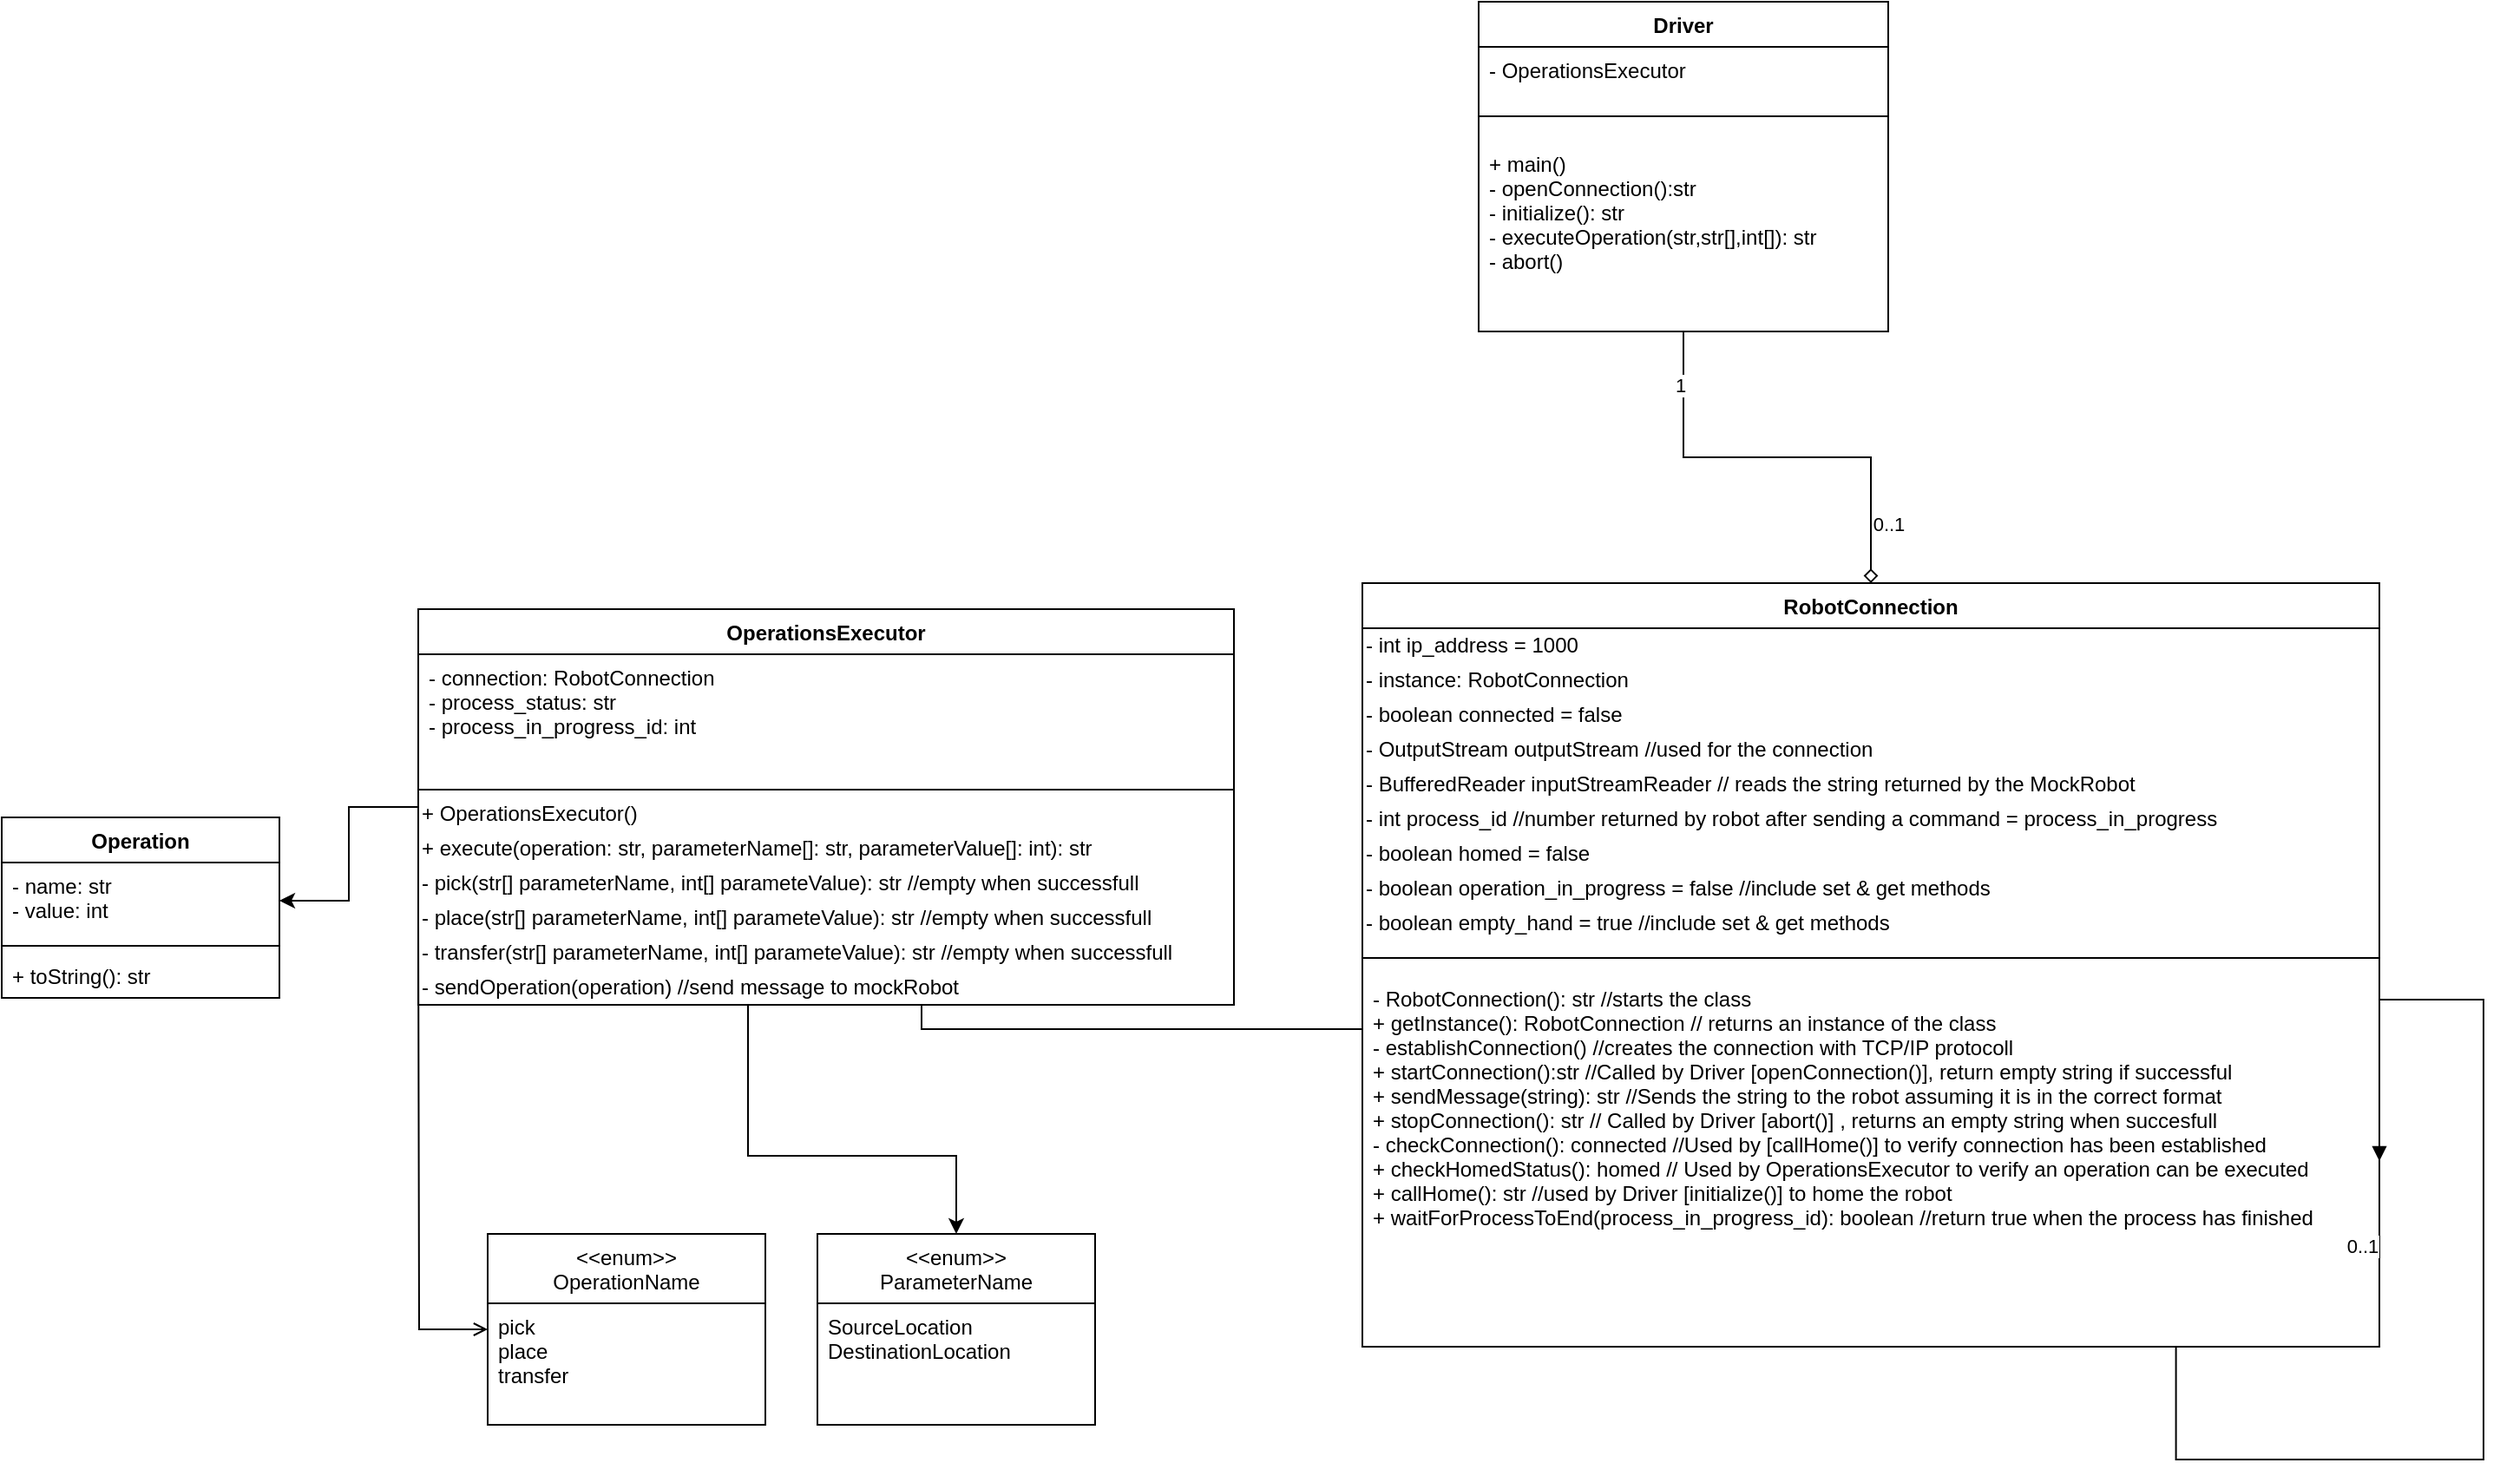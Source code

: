 <mxfile version="14.9.3" type="github">
  <diagram id="bwN6AeMt5tZ8UF1TNSbd" name="Page-1">
    <mxGraphModel dx="2049" dy="1690" grid="1" gridSize="10" guides="1" tooltips="1" connect="1" arrows="0" fold="1" page="1" pageScale="1" pageWidth="827" pageHeight="1169" math="0" shadow="0">
      <root>
        <mxCell id="0" />
        <mxCell id="1" parent="0" />
        <mxCell id="OFoZSoZyWxW7RN4DEDmb-1" value="Driver" style="swimlane;fontStyle=1;align=center;verticalAlign=top;childLayout=stackLayout;horizontal=1;startSize=26;horizontalStack=0;resizeParent=1;resizeParentMax=0;resizeLast=0;collapsible=1;marginBottom=0;" parent="1" vertex="1">
          <mxGeometry x="351" y="-90" width="236" height="190" as="geometry">
            <mxRectangle x="20" y="-150" width="70" height="26" as="alternateBounds" />
          </mxGeometry>
        </mxCell>
        <mxCell id="ZteklEqnGV9etw1wFDza-6" value="- OperationsExecutor" style="text;strokeColor=none;fillColor=none;align=left;verticalAlign=top;spacingLeft=4;spacingRight=4;overflow=hidden;rotatable=0;points=[[0,0.5],[1,0.5]];portConstraint=eastwest;" parent="OFoZSoZyWxW7RN4DEDmb-1" vertex="1">
          <mxGeometry y="26" width="236" height="26" as="geometry" />
        </mxCell>
        <mxCell id="OFoZSoZyWxW7RN4DEDmb-3" value="" style="line;strokeWidth=1;fillColor=none;align=left;verticalAlign=middle;spacingTop=-1;spacingLeft=3;spacingRight=3;rotatable=0;labelPosition=right;points=[];portConstraint=eastwest;" parent="OFoZSoZyWxW7RN4DEDmb-1" vertex="1">
          <mxGeometry y="52" width="236" height="28" as="geometry" />
        </mxCell>
        <mxCell id="OFoZSoZyWxW7RN4DEDmb-4" value="+ main()&#xa;- openConnection():str&#xa;- initialize(): str&#xa;- executeOperation(str,str[],int[]): str&#xa;- abort()&#xa;" style="text;strokeColor=none;fillColor=none;align=left;verticalAlign=top;spacingLeft=4;spacingRight=4;overflow=hidden;rotatable=0;points=[[0,0.5],[1,0.5]];portConstraint=eastwest;" parent="OFoZSoZyWxW7RN4DEDmb-1" vertex="1">
          <mxGeometry y="80" width="236" height="110" as="geometry" />
        </mxCell>
        <mxCell id="OFoZSoZyWxW7RN4DEDmb-5" value="RobotConnection" style="swimlane;fontStyle=1;align=center;verticalAlign=top;childLayout=stackLayout;horizontal=1;startSize=26;horizontalStack=0;resizeParent=1;resizeParentMax=0;resizeLast=0;collapsible=1;marginBottom=0;" parent="1" vertex="1">
          <mxGeometry x="284" y="245" width="586" height="440" as="geometry">
            <mxRectangle x="284" y="300" width="130" height="26" as="alternateBounds" />
          </mxGeometry>
        </mxCell>
        <mxCell id="UFVqu1UR7yA-cZj-ZWuM-9" value="&lt;span style=&quot;&quot;&gt;- int ip_address = 1000&lt;/span&gt;" style="text;html=1;strokeColor=none;fillColor=none;align=left;verticalAlign=middle;whiteSpace=wrap;rounded=0;labelBackgroundColor=none;" vertex="1" parent="OFoZSoZyWxW7RN4DEDmb-5">
          <mxGeometry y="26" width="586" height="20" as="geometry" />
        </mxCell>
        <mxCell id="UFVqu1UR7yA-cZj-ZWuM-10" value="&lt;span style=&quot;&quot;&gt;- instance: RobotConnection&lt;/span&gt;" style="text;html=1;strokeColor=none;fillColor=none;align=left;verticalAlign=middle;whiteSpace=wrap;rounded=0;labelBackgroundColor=none;" vertex="1" parent="OFoZSoZyWxW7RN4DEDmb-5">
          <mxGeometry y="46" width="586" height="20" as="geometry" />
        </mxCell>
        <mxCell id="UFVqu1UR7yA-cZj-ZWuM-11" value="&lt;span&gt;- boolean connected = false&lt;/span&gt;" style="text;html=1;strokeColor=none;fillColor=none;align=left;verticalAlign=middle;whiteSpace=wrap;rounded=0;labelBackgroundColor=none;" vertex="1" parent="OFoZSoZyWxW7RN4DEDmb-5">
          <mxGeometry y="66" width="586" height="20" as="geometry" />
        </mxCell>
        <mxCell id="UFVqu1UR7yA-cZj-ZWuM-12" value="&lt;span&gt;- OutputStream outputStream //used for the connection&lt;/span&gt;" style="text;html=1;strokeColor=none;fillColor=none;align=left;verticalAlign=middle;whiteSpace=wrap;rounded=0;labelBackgroundColor=none;" vertex="1" parent="OFoZSoZyWxW7RN4DEDmb-5">
          <mxGeometry y="86" width="586" height="20" as="geometry" />
        </mxCell>
        <mxCell id="UFVqu1UR7yA-cZj-ZWuM-13" value="&lt;span&gt;- BufferedReader inputStreamReader // reads the string returned by the MockRobot&lt;/span&gt;" style="text;html=1;strokeColor=none;fillColor=none;align=left;verticalAlign=middle;whiteSpace=wrap;rounded=0;labelBackgroundColor=none;" vertex="1" parent="OFoZSoZyWxW7RN4DEDmb-5">
          <mxGeometry y="106" width="586" height="20" as="geometry" />
        </mxCell>
        <mxCell id="UFVqu1UR7yA-cZj-ZWuM-14" value="&lt;span&gt;- int process_id //number returned by robot after sending a command = process_in_progress&lt;/span&gt;" style="text;html=1;strokeColor=none;fillColor=none;align=left;verticalAlign=middle;whiteSpace=wrap;rounded=0;labelBackgroundColor=none;" vertex="1" parent="OFoZSoZyWxW7RN4DEDmb-5">
          <mxGeometry y="126" width="586" height="20" as="geometry" />
        </mxCell>
        <mxCell id="UFVqu1UR7yA-cZj-ZWuM-15" value="&lt;span&gt;- boolean homed = false&lt;/span&gt;" style="text;html=1;strokeColor=none;fillColor=none;align=left;verticalAlign=middle;whiteSpace=wrap;rounded=0;labelBackgroundColor=none;" vertex="1" parent="OFoZSoZyWxW7RN4DEDmb-5">
          <mxGeometry y="146" width="586" height="20" as="geometry" />
        </mxCell>
        <mxCell id="UFVqu1UR7yA-cZj-ZWuM-16" value="&lt;span&gt;- boolean&amp;nbsp;&lt;/span&gt;&lt;span&gt;operation_in_progress = false //include set &amp;amp; get methods&lt;/span&gt;" style="text;html=1;strokeColor=none;fillColor=none;align=left;verticalAlign=middle;whiteSpace=wrap;rounded=0;labelBackgroundColor=none;" vertex="1" parent="OFoZSoZyWxW7RN4DEDmb-5">
          <mxGeometry y="166" width="586" height="20" as="geometry" />
        </mxCell>
        <mxCell id="UFVqu1UR7yA-cZj-ZWuM-17" value="&lt;span&gt;- boolean&amp;nbsp;&lt;/span&gt;empty_hand = true&amp;nbsp;&lt;span&gt;//include set &amp;amp; get methods&lt;/span&gt;" style="text;html=1;strokeColor=none;fillColor=none;align=left;verticalAlign=middle;whiteSpace=wrap;rounded=0;labelBackgroundColor=none;" vertex="1" parent="OFoZSoZyWxW7RN4DEDmb-5">
          <mxGeometry y="186" width="586" height="20" as="geometry" />
        </mxCell>
        <mxCell id="OFoZSoZyWxW7RN4DEDmb-7" value="" style="line;strokeWidth=1;fillColor=none;align=left;verticalAlign=middle;spacingTop=-1;spacingLeft=3;spacingRight=3;rotatable=0;labelPosition=right;points=[];portConstraint=eastwest;" parent="OFoZSoZyWxW7RN4DEDmb-5" vertex="1">
          <mxGeometry y="206" width="586" height="20" as="geometry" />
        </mxCell>
        <mxCell id="OFoZSoZyWxW7RN4DEDmb-8" value="- RobotConnection(): str //starts the class &#xa;+ getInstance(): RobotConnection // returns an instance of the class&#xa;- establishConnection() //creates the connection with TCP/IP protocoll&#xa;+ startConnection():str //Called by Driver [openConnection()], return empty string if successful&#xa;+ sendMessage(string): str //Sends the string to the robot assuming it is in the correct format&#xa;+ stopConnection(): str // Called by Driver [abort()] , returns an empty string when succesfull&#xa;- checkConnection(): connected //Used by [callHome()] to verify connection has been established&#xa;+ checkHomedStatus(): homed // Used by OperationsExecutor to verify an operation can be executed&#xa;+ callHome(): str //used by Driver [initialize()] to home the robot&#xa;+ waitForProcessToEnd(process_in_progress_id): boolean //return true when the process has finished" style="text;strokeColor=none;fillColor=none;align=left;verticalAlign=top;spacingLeft=4;spacingRight=4;overflow=hidden;rotatable=0;points=[[0,0.5],[1,0.5]];portConstraint=eastwest;labelBackgroundColor=none;" parent="OFoZSoZyWxW7RN4DEDmb-5" vertex="1">
          <mxGeometry y="226" width="586" height="214" as="geometry" />
        </mxCell>
        <mxCell id="OFoZSoZyWxW7RN4DEDmb-10" style="edgeStyle=orthogonalEdgeStyle;rounded=0;orthogonalLoop=1;jettySize=auto;html=1;endArrow=block;endFill=1;entryX=1;entryY=0.5;entryDx=0;entryDy=0;exitX=0.8;exitY=1;exitDx=0;exitDy=0;exitPerimeter=0;" parent="OFoZSoZyWxW7RN4DEDmb-5" source="OFoZSoZyWxW7RN4DEDmb-8" target="OFoZSoZyWxW7RN4DEDmb-8" edge="1">
          <mxGeometry relative="1" as="geometry">
            <mxPoint x="310" y="235" as="targetPoint" />
            <Array as="points">
              <mxPoint x="469" y="505" />
              <mxPoint x="646" y="505" />
              <mxPoint x="646" y="240" />
              <mxPoint x="586" y="240" />
            </Array>
          </mxGeometry>
        </mxCell>
        <mxCell id="OFoZSoZyWxW7RN4DEDmb-11" value="0..1" style="edgeLabel;html=1;align=center;verticalAlign=middle;resizable=0;points=[];" parent="OFoZSoZyWxW7RN4DEDmb-10" vertex="1" connectable="0">
          <mxGeometry x="0.039" y="2" relative="1" as="geometry">
            <mxPoint x="-68" y="-22" as="offset" />
          </mxGeometry>
        </mxCell>
        <mxCell id="OFoZSoZyWxW7RN4DEDmb-9" style="edgeStyle=orthogonalEdgeStyle;rounded=0;orthogonalLoop=1;jettySize=auto;html=1;endArrow=diamond;endFill=0;" parent="1" source="OFoZSoZyWxW7RN4DEDmb-1" target="OFoZSoZyWxW7RN4DEDmb-5" edge="1">
          <mxGeometry relative="1" as="geometry" />
        </mxCell>
        <mxCell id="OFoZSoZyWxW7RN4DEDmb-12" value="0..1" style="edgeLabel;html=1;align=center;verticalAlign=middle;resizable=0;points=[];" parent="OFoZSoZyWxW7RN4DEDmb-9" vertex="1" connectable="0">
          <mxGeometry x="0.656" y="-4" relative="1" as="geometry">
            <mxPoint x="14" y="9" as="offset" />
          </mxGeometry>
        </mxCell>
        <mxCell id="OFoZSoZyWxW7RN4DEDmb-13" value="1" style="edgeLabel;html=1;align=center;verticalAlign=middle;resizable=0;points=[];" parent="OFoZSoZyWxW7RN4DEDmb-9" vertex="1" connectable="0">
          <mxGeometry x="-0.844" y="-2" relative="1" as="geometry">
            <mxPoint y="11" as="offset" />
          </mxGeometry>
        </mxCell>
        <mxCell id="OFoZSoZyWxW7RN4DEDmb-26" style="edgeStyle=orthogonalEdgeStyle;rounded=0;orthogonalLoop=1;jettySize=auto;html=1;endArrow=none;endFill=0;" parent="1" source="OFoZSoZyWxW7RN4DEDmb-19" target="OFoZSoZyWxW7RN4DEDmb-5" edge="1">
          <mxGeometry relative="1" as="geometry">
            <Array as="points">
              <mxPoint x="30" y="502" />
            </Array>
          </mxGeometry>
        </mxCell>
        <mxCell id="UFVqu1UR7yA-cZj-ZWuM-3" style="edgeStyle=orthogonalEdgeStyle;rounded=0;orthogonalLoop=1;jettySize=auto;html=1;" edge="1" parent="1" source="OFoZSoZyWxW7RN4DEDmb-19" target="UFVqu1UR7yA-cZj-ZWuM-1">
          <mxGeometry relative="1" as="geometry">
            <Array as="points">
              <mxPoint x="-70" y="575" />
              <mxPoint x="50" y="575" />
            </Array>
          </mxGeometry>
        </mxCell>
        <mxCell id="UFVqu1UR7yA-cZj-ZWuM-8" style="edgeStyle=orthogonalEdgeStyle;rounded=0;orthogonalLoop=1;jettySize=auto;html=1;" edge="1" parent="1" source="OFoZSoZyWxW7RN4DEDmb-19" target="UFVqu1UR7yA-cZj-ZWuM-5">
          <mxGeometry relative="1" as="geometry" />
        </mxCell>
        <mxCell id="OFoZSoZyWxW7RN4DEDmb-19" value="OperationsExecutor" style="swimlane;fontStyle=1;align=center;verticalAlign=top;childLayout=stackLayout;horizontal=1;startSize=26;horizontalStack=0;resizeParent=1;resizeParentMax=0;resizeLast=0;collapsible=1;marginBottom=0;" parent="1" vertex="1">
          <mxGeometry x="-260" y="260" width="470" height="228" as="geometry">
            <mxRectangle x="-40" y="390" width="150" height="26" as="alternateBounds" />
          </mxGeometry>
        </mxCell>
        <mxCell id="OFoZSoZyWxW7RN4DEDmb-20" value="- connection: RobotConnection&#xa;- process_status: str&#xa;- process_in_progress_id: int&#xa;" style="text;strokeColor=none;fillColor=none;align=left;verticalAlign=top;spacingLeft=4;spacingRight=4;overflow=hidden;rotatable=0;points=[[0,0.5],[1,0.5]];portConstraint=eastwest;" parent="OFoZSoZyWxW7RN4DEDmb-19" vertex="1">
          <mxGeometry y="26" width="470" height="74" as="geometry" />
        </mxCell>
        <mxCell id="OFoZSoZyWxW7RN4DEDmb-21" value="" style="line;strokeWidth=1;fillColor=none;align=left;verticalAlign=middle;spacingTop=-1;spacingLeft=3;spacingRight=3;rotatable=0;labelPosition=right;points=[];portConstraint=eastwest;" parent="OFoZSoZyWxW7RN4DEDmb-19" vertex="1">
          <mxGeometry y="100" width="470" height="8" as="geometry" />
        </mxCell>
        <mxCell id="UFVqu1UR7yA-cZj-ZWuM-18" value="+ OperationsExecutor()" style="text;html=1;strokeColor=none;fillColor=none;align=left;verticalAlign=middle;whiteSpace=wrap;rounded=0;labelBackgroundColor=none;" vertex="1" parent="OFoZSoZyWxW7RN4DEDmb-19">
          <mxGeometry y="108" width="470" height="20" as="geometry" />
        </mxCell>
        <mxCell id="UFVqu1UR7yA-cZj-ZWuM-19" value="&lt;span&gt;+ execute(operation: str, parameterName[]: str, parameterValue[]: int): str&lt;/span&gt;" style="text;html=1;strokeColor=none;fillColor=none;align=left;verticalAlign=middle;whiteSpace=wrap;rounded=0;labelBackgroundColor=none;" vertex="1" parent="OFoZSoZyWxW7RN4DEDmb-19">
          <mxGeometry y="128" width="470" height="20" as="geometry" />
        </mxCell>
        <mxCell id="UFVqu1UR7yA-cZj-ZWuM-20" value="&lt;span&gt;- pick(str[] parameterName, int[] parameteValue): str //empty when successfull&lt;/span&gt;" style="text;html=1;strokeColor=none;fillColor=none;align=left;verticalAlign=middle;whiteSpace=wrap;rounded=0;labelBackgroundColor=none;" vertex="1" parent="OFoZSoZyWxW7RN4DEDmb-19">
          <mxGeometry y="148" width="470" height="20" as="geometry" />
        </mxCell>
        <mxCell id="UFVqu1UR7yA-cZj-ZWuM-22" value="&lt;span&gt;- place(str[] parameterName, int[] parameteValue): str //empty when successfull&lt;/span&gt;" style="text;html=1;strokeColor=none;fillColor=none;align=left;verticalAlign=middle;whiteSpace=wrap;rounded=0;labelBackgroundColor=none;" vertex="1" parent="OFoZSoZyWxW7RN4DEDmb-19">
          <mxGeometry y="168" width="470" height="20" as="geometry" />
        </mxCell>
        <mxCell id="UFVqu1UR7yA-cZj-ZWuM-21" value="&lt;span&gt;- transfer(str[] parameterName, int[] parameteValue): str //empty when successfull&lt;/span&gt;" style="text;html=1;strokeColor=none;fillColor=none;align=left;verticalAlign=middle;whiteSpace=wrap;rounded=0;labelBackgroundColor=none;" vertex="1" parent="OFoZSoZyWxW7RN4DEDmb-19">
          <mxGeometry y="188" width="470" height="20" as="geometry" />
        </mxCell>
        <mxCell id="UFVqu1UR7yA-cZj-ZWuM-23" value="- sendOperation(operation) //send message to mockRobot" style="text;html=1;strokeColor=none;fillColor=none;align=left;verticalAlign=middle;whiteSpace=wrap;rounded=0;labelBackgroundColor=none;" vertex="1" parent="OFoZSoZyWxW7RN4DEDmb-19">
          <mxGeometry y="208" width="470" height="20" as="geometry" />
        </mxCell>
        <mxCell id="OFoZSoZyWxW7RN4DEDmb-32" style="edgeStyle=orthogonalEdgeStyle;rounded=0;orthogonalLoop=1;jettySize=auto;html=1;endArrow=none;endFill=0;startArrow=open;startFill=0;entryX=0;entryY=0.5;entryDx=0;entryDy=0;" parent="1" source="OFoZSoZyWxW7RN4DEDmb-28" edge="1">
          <mxGeometry relative="1" as="geometry">
            <mxPoint x="-260" y="439" as="targetPoint" />
          </mxGeometry>
        </mxCell>
        <mxCell id="OFoZSoZyWxW7RN4DEDmb-28" value="&lt;&lt;enum&gt;&gt;&#xa;OperationName" style="swimlane;fontStyle=0;childLayout=stackLayout;horizontal=1;startSize=40;fillColor=none;horizontalStack=0;resizeParent=1;resizeParentMax=0;resizeLast=0;collapsible=1;marginBottom=0;" parent="1" vertex="1">
          <mxGeometry x="-220" y="620" width="160" height="110" as="geometry">
            <mxRectangle x="-220" y="620" width="120" height="40" as="alternateBounds" />
          </mxGeometry>
        </mxCell>
        <mxCell id="OFoZSoZyWxW7RN4DEDmb-29" value="pick&#xa;place&#xa;transfer" style="text;strokeColor=none;fillColor=none;align=left;verticalAlign=top;spacingLeft=4;spacingRight=4;overflow=hidden;rotatable=0;points=[[0,0.5],[1,0.5]];portConstraint=eastwest;" parent="OFoZSoZyWxW7RN4DEDmb-28" vertex="1">
          <mxGeometry y="40" width="160" height="70" as="geometry" />
        </mxCell>
        <mxCell id="UFVqu1UR7yA-cZj-ZWuM-1" value="&lt;&lt;enum&gt;&gt;&#xa;ParameterName" style="swimlane;fontStyle=0;childLayout=stackLayout;horizontal=1;startSize=40;fillColor=none;horizontalStack=0;resizeParent=1;resizeParentMax=0;resizeLast=0;collapsible=1;marginBottom=0;" vertex="1" parent="1">
          <mxGeometry x="-30" y="620" width="160" height="110" as="geometry">
            <mxRectangle x="-220" y="620" width="120" height="40" as="alternateBounds" />
          </mxGeometry>
        </mxCell>
        <mxCell id="UFVqu1UR7yA-cZj-ZWuM-2" value="SourceLocation&#xa;DestinationLocation&#xa;" style="text;strokeColor=none;fillColor=none;align=left;verticalAlign=top;spacingLeft=4;spacingRight=4;overflow=hidden;rotatable=0;points=[[0,0.5],[1,0.5]];portConstraint=eastwest;" vertex="1" parent="UFVqu1UR7yA-cZj-ZWuM-1">
          <mxGeometry y="40" width="160" height="70" as="geometry" />
        </mxCell>
        <mxCell id="UFVqu1UR7yA-cZj-ZWuM-4" value="Operation" style="swimlane;fontStyle=1;align=center;verticalAlign=top;childLayout=stackLayout;horizontal=1;startSize=26;horizontalStack=0;resizeParent=1;resizeParentMax=0;resizeLast=0;collapsible=1;marginBottom=0;" vertex="1" parent="1">
          <mxGeometry x="-500" y="380" width="160" height="104" as="geometry" />
        </mxCell>
        <mxCell id="UFVqu1UR7yA-cZj-ZWuM-5" value="- name: str&#xa;- value: int" style="text;strokeColor=none;fillColor=none;align=left;verticalAlign=top;spacingLeft=4;spacingRight=4;overflow=hidden;rotatable=0;points=[[0,0.5],[1,0.5]];portConstraint=eastwest;" vertex="1" parent="UFVqu1UR7yA-cZj-ZWuM-4">
          <mxGeometry y="26" width="160" height="44" as="geometry" />
        </mxCell>
        <mxCell id="UFVqu1UR7yA-cZj-ZWuM-6" value="" style="line;strokeWidth=1;fillColor=none;align=left;verticalAlign=middle;spacingTop=-1;spacingLeft=3;spacingRight=3;rotatable=0;labelPosition=right;points=[];portConstraint=eastwest;" vertex="1" parent="UFVqu1UR7yA-cZj-ZWuM-4">
          <mxGeometry y="70" width="160" height="8" as="geometry" />
        </mxCell>
        <mxCell id="UFVqu1UR7yA-cZj-ZWuM-7" value="+ toString(): str" style="text;strokeColor=none;fillColor=none;align=left;verticalAlign=top;spacingLeft=4;spacingRight=4;overflow=hidden;rotatable=0;points=[[0,0.5],[1,0.5]];portConstraint=eastwest;" vertex="1" parent="UFVqu1UR7yA-cZj-ZWuM-4">
          <mxGeometry y="78" width="160" height="26" as="geometry" />
        </mxCell>
      </root>
    </mxGraphModel>
  </diagram>
</mxfile>
